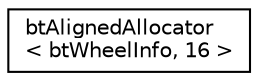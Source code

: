 digraph "Graphical Class Hierarchy"
{
  edge [fontname="Helvetica",fontsize="10",labelfontname="Helvetica",labelfontsize="10"];
  node [fontname="Helvetica",fontsize="10",shape=record];
  rankdir="LR";
  Node1 [label="btAlignedAllocator\l\< btWheelInfo, 16 \>",height=0.2,width=0.4,color="black", fillcolor="white", style="filled",URL="$classbt_aligned_allocator.html"];
}
